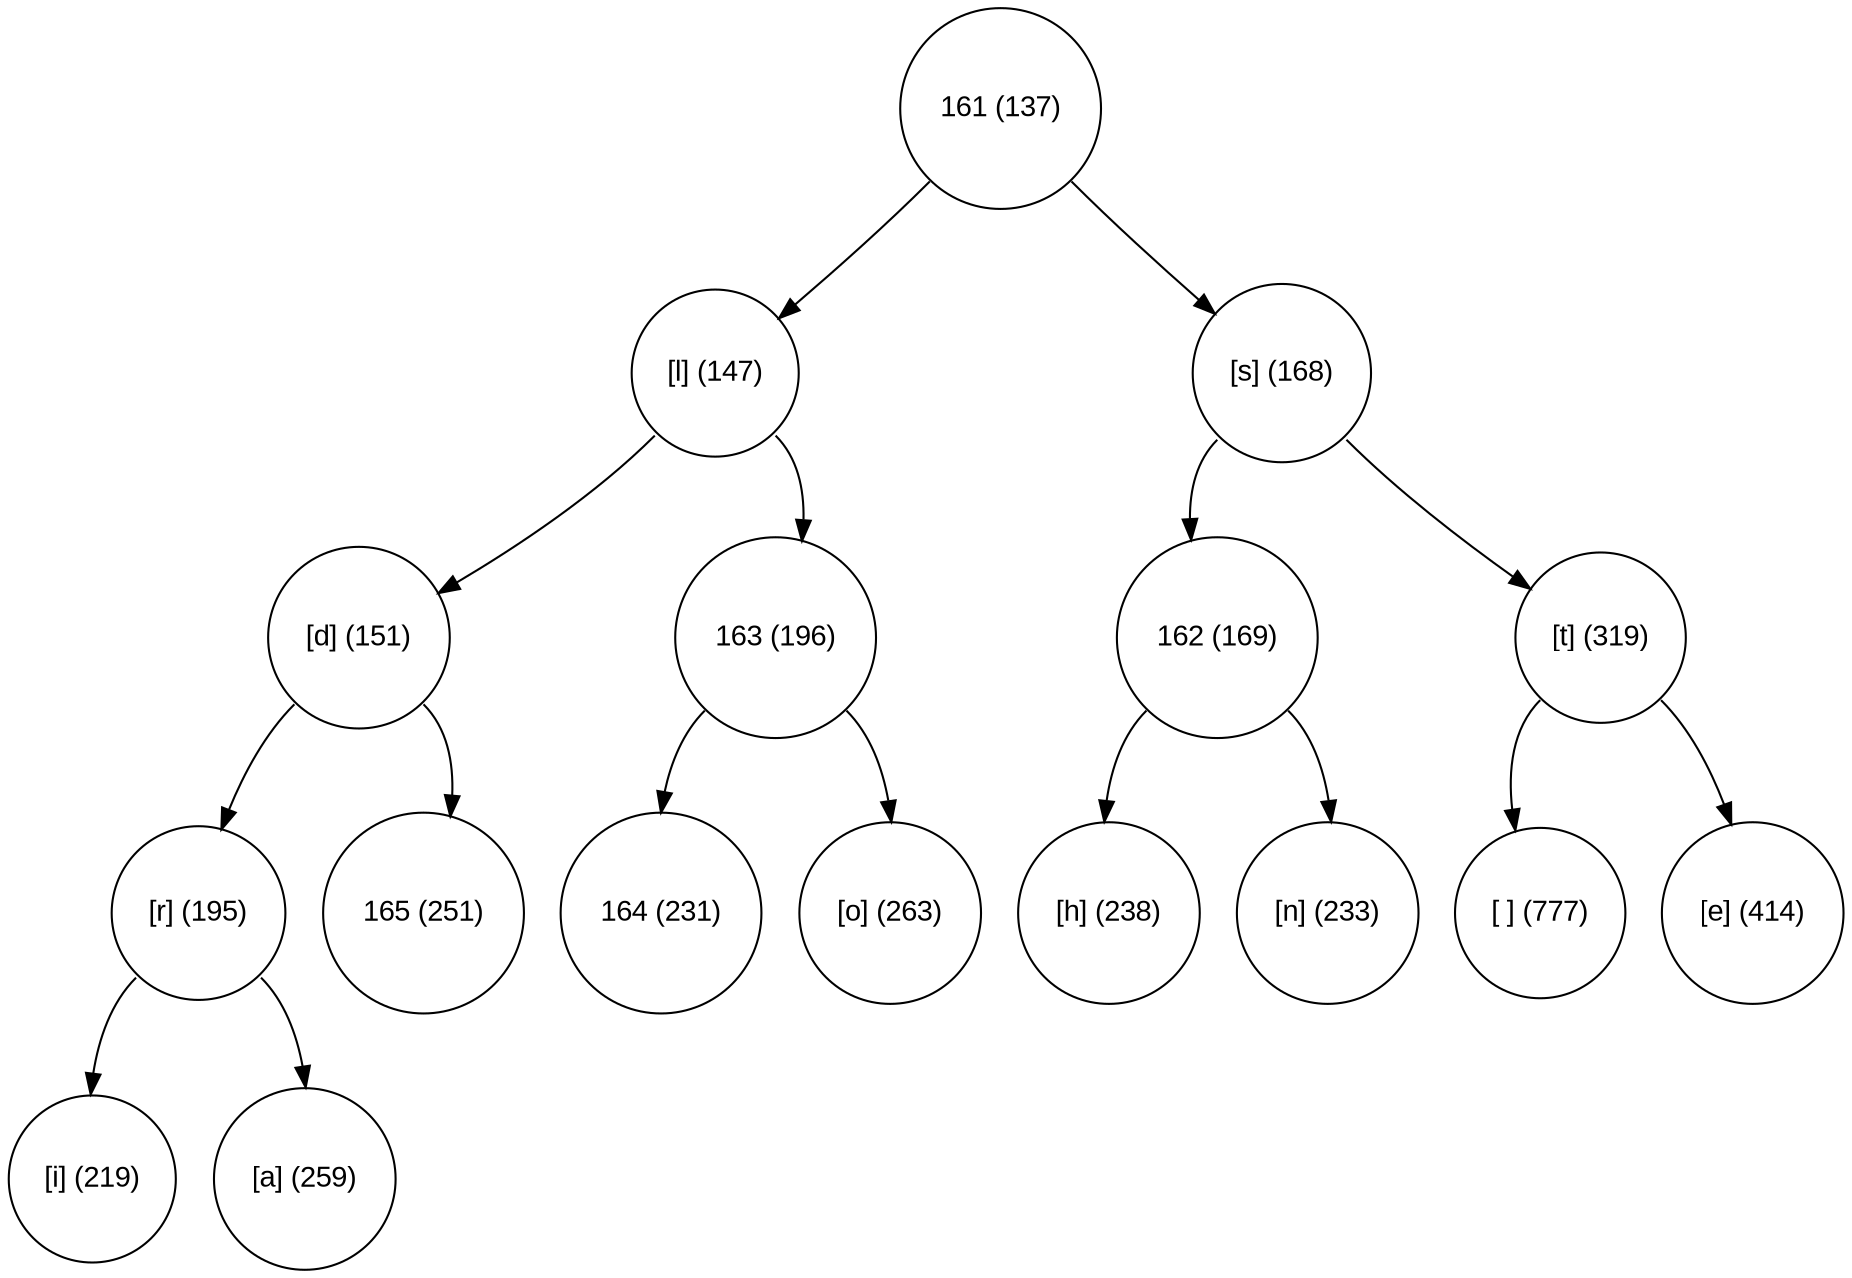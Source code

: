 digraph move_down {
	node [fontname="Arial", shape="circle", width=0.5]; 

	0 [label = "161 (137)"];
	0:sw -> 1;
	1 [label = "[l] (147)"];
	1:sw -> 3;
	3 [label = "[d] (151)"];
	3:sw -> 7;
	7 [label = "[r] (195)"];
	7:sw -> 15;
	15 [label = "[i] (219)"];
	7:se -> 16;
	16 [label = "[a] (259)"];
	3:se -> 8;
	8 [label = "165 (251)"];
	1:se -> 4;
	4 [label = "163 (196)"];
	4:sw -> 9;
	9 [label = "164 (231)"];
	4:se -> 10;
	10 [label = "[o] (263)"];
	0:se -> 2;
	2 [label = "[s] (168)"];
	2:sw -> 5;
	5 [label = "162 (169)"];
	5:sw -> 11;
	11 [label = "[h] (238)"];
	5:se -> 12;
	12 [label = "[n] (233)"];
	2:se -> 6;
	6 [label = "[t] (319)"];
	6:sw -> 13;
	13 [label = "[ ] (777)"];
	6:se -> 14;
	14 [label = "[e] (414)"];
}
